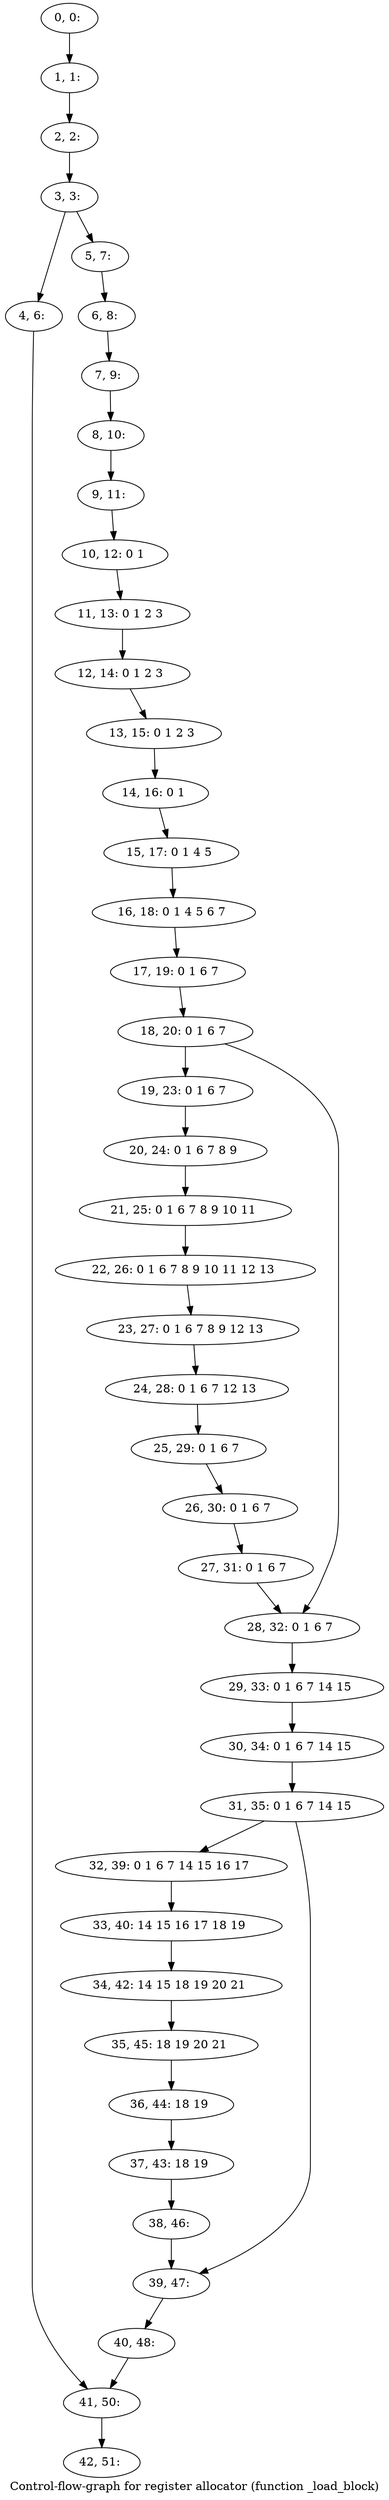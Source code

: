 digraph G {
graph [label="Control-flow-graph for register allocator (function _load_block)"]
0[label="0, 0: "];
1[label="1, 1: "];
2[label="2, 2: "];
3[label="3, 3: "];
4[label="4, 6: "];
5[label="5, 7: "];
6[label="6, 8: "];
7[label="7, 9: "];
8[label="8, 10: "];
9[label="9, 11: "];
10[label="10, 12: 0 1 "];
11[label="11, 13: 0 1 2 3 "];
12[label="12, 14: 0 1 2 3 "];
13[label="13, 15: 0 1 2 3 "];
14[label="14, 16: 0 1 "];
15[label="15, 17: 0 1 4 5 "];
16[label="16, 18: 0 1 4 5 6 7 "];
17[label="17, 19: 0 1 6 7 "];
18[label="18, 20: 0 1 6 7 "];
19[label="19, 23: 0 1 6 7 "];
20[label="20, 24: 0 1 6 7 8 9 "];
21[label="21, 25: 0 1 6 7 8 9 10 11 "];
22[label="22, 26: 0 1 6 7 8 9 10 11 12 13 "];
23[label="23, 27: 0 1 6 7 8 9 12 13 "];
24[label="24, 28: 0 1 6 7 12 13 "];
25[label="25, 29: 0 1 6 7 "];
26[label="26, 30: 0 1 6 7 "];
27[label="27, 31: 0 1 6 7 "];
28[label="28, 32: 0 1 6 7 "];
29[label="29, 33: 0 1 6 7 14 15 "];
30[label="30, 34: 0 1 6 7 14 15 "];
31[label="31, 35: 0 1 6 7 14 15 "];
32[label="32, 39: 0 1 6 7 14 15 16 17 "];
33[label="33, 40: 14 15 16 17 18 19 "];
34[label="34, 42: 14 15 18 19 20 21 "];
35[label="35, 45: 18 19 20 21 "];
36[label="36, 44: 18 19 "];
37[label="37, 43: 18 19 "];
38[label="38, 46: "];
39[label="39, 47: "];
40[label="40, 48: "];
41[label="41, 50: "];
42[label="42, 51: "];
0->1 ;
1->2 ;
2->3 ;
3->4 ;
3->5 ;
4->41 ;
5->6 ;
6->7 ;
7->8 ;
8->9 ;
9->10 ;
10->11 ;
11->12 ;
12->13 ;
13->14 ;
14->15 ;
15->16 ;
16->17 ;
17->18 ;
18->19 ;
18->28 ;
19->20 ;
20->21 ;
21->22 ;
22->23 ;
23->24 ;
24->25 ;
25->26 ;
26->27 ;
27->28 ;
28->29 ;
29->30 ;
30->31 ;
31->32 ;
31->39 ;
32->33 ;
33->34 ;
34->35 ;
35->36 ;
36->37 ;
37->38 ;
38->39 ;
39->40 ;
40->41 ;
41->42 ;
}
